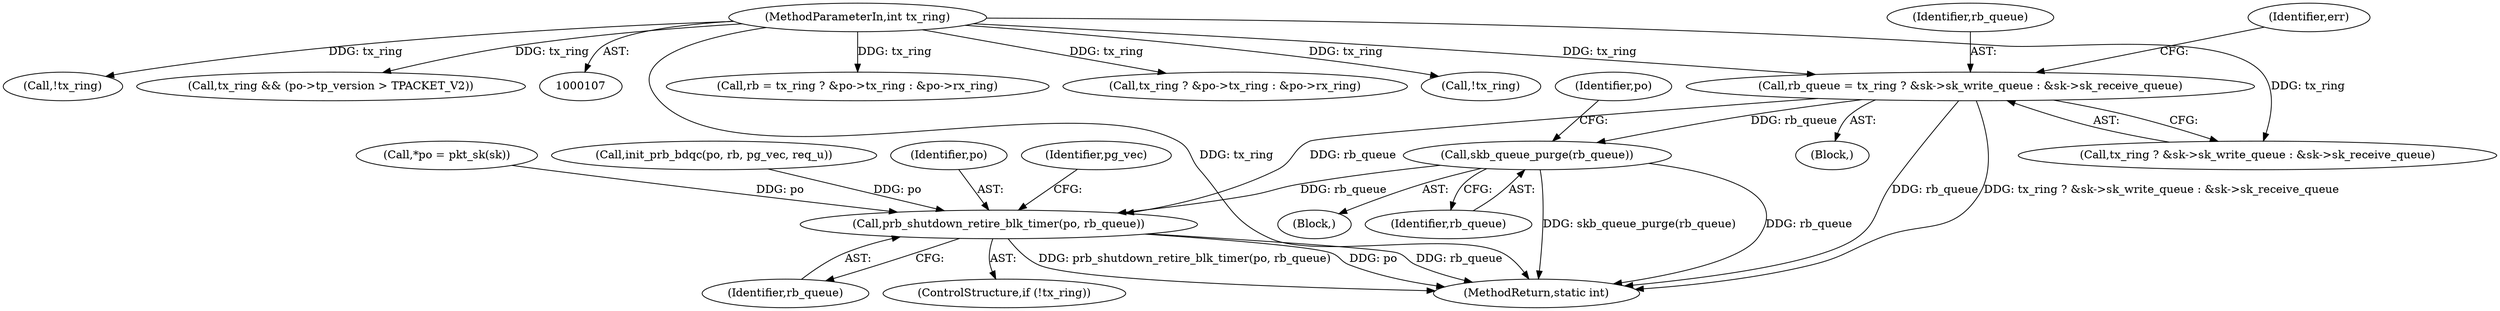 digraph "0_linux_84ac7260236a49c79eede91617700174c2c19b0c@pointer" {
"1000519" [label="(Call,skb_queue_purge(rb_queue))"];
"1000171" [label="(Call,rb_queue = tx_ring ? &sk->sk_write_queue : &sk->sk_receive_queue)"];
"1000111" [label="(MethodParameterIn,int tx_ring)"];
"1000571" [label="(Call,prb_shutdown_retire_blk_timer(po, rb_queue))"];
"1000587" [label="(MethodReturn,static int)"];
"1000159" [label="(Call,rb = tx_ring ? &po->tx_ring : &po->rx_ring)"];
"1000573" [label="(Identifier,rb_queue)"];
"1000568" [label="(ControlStructure,if (!tx_ring))"];
"1000373" [label="(Call,init_prb_bdqc(po, rb, pg_vec, req_u))"];
"1000572" [label="(Identifier,po)"];
"1000112" [label="(Block,)"];
"1000184" [label="(Identifier,err)"];
"1000172" [label="(Identifier,rb_queue)"];
"1000118" [label="(Call,*po = pkt_sk(sk))"];
"1000525" [label="(Identifier,po)"];
"1000161" [label="(Call,tx_ring ? &po->tx_ring : &po->rx_ring)"];
"1000111" [label="(MethodParameterIn,int tx_ring)"];
"1000519" [label="(Call,skb_queue_purge(rb_queue))"];
"1000569" [label="(Call,!tx_ring)"];
"1000371" [label="(Call,!tx_ring)"];
"1000444" [label="(Block,)"];
"1000520" [label="(Identifier,rb_queue)"];
"1000171" [label="(Call,rb_queue = tx_ring ? &sk->sk_write_queue : &sk->sk_receive_queue)"];
"1000575" [label="(Identifier,pg_vec)"];
"1000571" [label="(Call,prb_shutdown_retire_blk_timer(po, rb_queue))"];
"1000173" [label="(Call,tx_ring ? &sk->sk_write_queue : &sk->sk_receive_queue)"];
"1000148" [label="(Call,tx_ring && (po->tp_version > TPACKET_V2))"];
"1000519" -> "1000444"  [label="AST: "];
"1000519" -> "1000520"  [label="CFG: "];
"1000520" -> "1000519"  [label="AST: "];
"1000525" -> "1000519"  [label="CFG: "];
"1000519" -> "1000587"  [label="DDG: rb_queue"];
"1000519" -> "1000587"  [label="DDG: skb_queue_purge(rb_queue)"];
"1000171" -> "1000519"  [label="DDG: rb_queue"];
"1000519" -> "1000571"  [label="DDG: rb_queue"];
"1000171" -> "1000112"  [label="AST: "];
"1000171" -> "1000173"  [label="CFG: "];
"1000172" -> "1000171"  [label="AST: "];
"1000173" -> "1000171"  [label="AST: "];
"1000184" -> "1000171"  [label="CFG: "];
"1000171" -> "1000587"  [label="DDG: rb_queue"];
"1000171" -> "1000587"  [label="DDG: tx_ring ? &sk->sk_write_queue : &sk->sk_receive_queue"];
"1000111" -> "1000171"  [label="DDG: tx_ring"];
"1000171" -> "1000571"  [label="DDG: rb_queue"];
"1000111" -> "1000107"  [label="AST: "];
"1000111" -> "1000587"  [label="DDG: tx_ring"];
"1000111" -> "1000148"  [label="DDG: tx_ring"];
"1000111" -> "1000159"  [label="DDG: tx_ring"];
"1000111" -> "1000161"  [label="DDG: tx_ring"];
"1000111" -> "1000173"  [label="DDG: tx_ring"];
"1000111" -> "1000371"  [label="DDG: tx_ring"];
"1000111" -> "1000569"  [label="DDG: tx_ring"];
"1000571" -> "1000568"  [label="AST: "];
"1000571" -> "1000573"  [label="CFG: "];
"1000572" -> "1000571"  [label="AST: "];
"1000573" -> "1000571"  [label="AST: "];
"1000575" -> "1000571"  [label="CFG: "];
"1000571" -> "1000587"  [label="DDG: prb_shutdown_retire_blk_timer(po, rb_queue)"];
"1000571" -> "1000587"  [label="DDG: po"];
"1000571" -> "1000587"  [label="DDG: rb_queue"];
"1000118" -> "1000571"  [label="DDG: po"];
"1000373" -> "1000571"  [label="DDG: po"];
}
